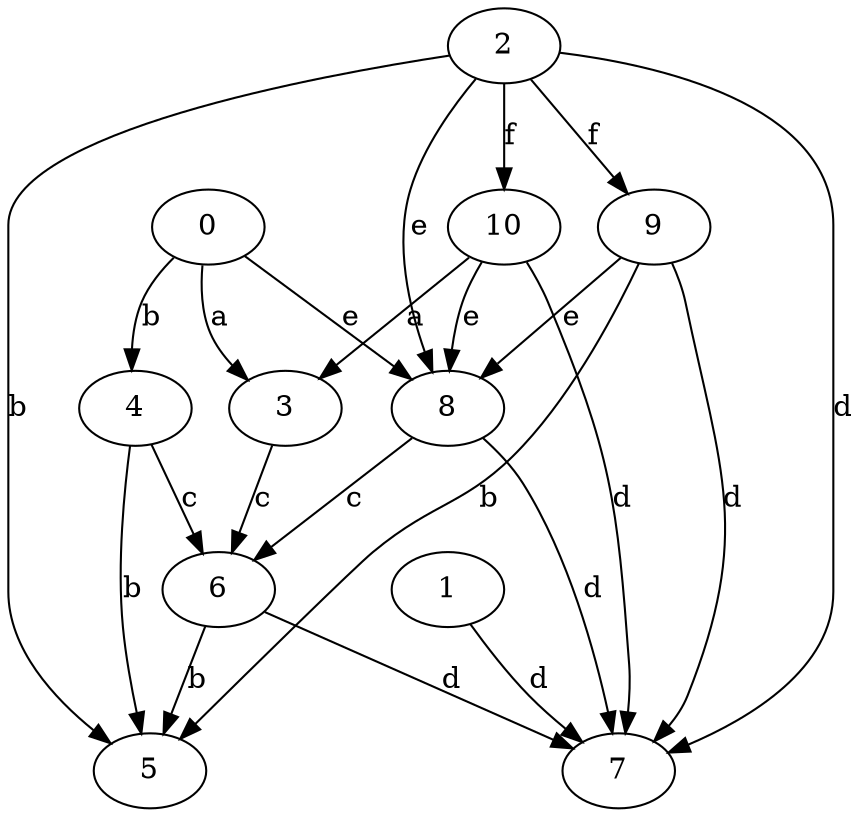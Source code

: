 strict digraph  {
2;
3;
0;
4;
5;
6;
7;
8;
9;
10;
1;
2 -> 5  [label=b];
2 -> 7  [label=d];
2 -> 8  [label=e];
2 -> 9  [label=f];
2 -> 10  [label=f];
3 -> 6  [label=c];
0 -> 3  [label=a];
0 -> 4  [label=b];
0 -> 8  [label=e];
4 -> 5  [label=b];
4 -> 6  [label=c];
6 -> 5  [label=b];
6 -> 7  [label=d];
8 -> 6  [label=c];
8 -> 7  [label=d];
9 -> 5  [label=b];
9 -> 7  [label=d];
9 -> 8  [label=e];
10 -> 3  [label=a];
10 -> 7  [label=d];
10 -> 8  [label=e];
1 -> 7  [label=d];
}
